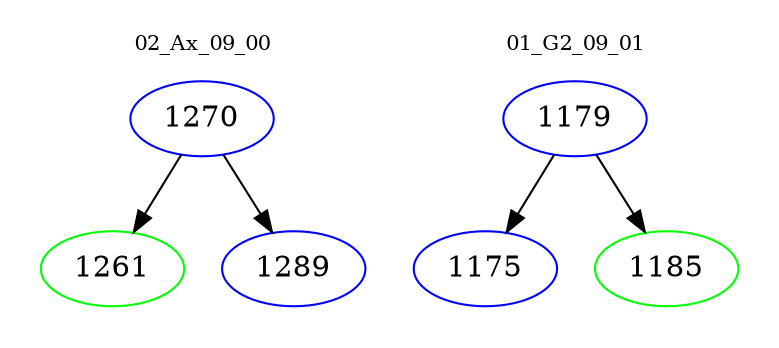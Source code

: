 digraph{
subgraph cluster_0 {
color = white
label = "02_Ax_09_00";
fontsize=10;
T0_1270 [label="1270", color="blue"]
T0_1270 -> T0_1261 [color="black"]
T0_1261 [label="1261", color="green"]
T0_1270 -> T0_1289 [color="black"]
T0_1289 [label="1289", color="blue"]
}
subgraph cluster_1 {
color = white
label = "01_G2_09_01";
fontsize=10;
T1_1179 [label="1179", color="blue"]
T1_1179 -> T1_1175 [color="black"]
T1_1175 [label="1175", color="blue"]
T1_1179 -> T1_1185 [color="black"]
T1_1185 [label="1185", color="green"]
}
}
